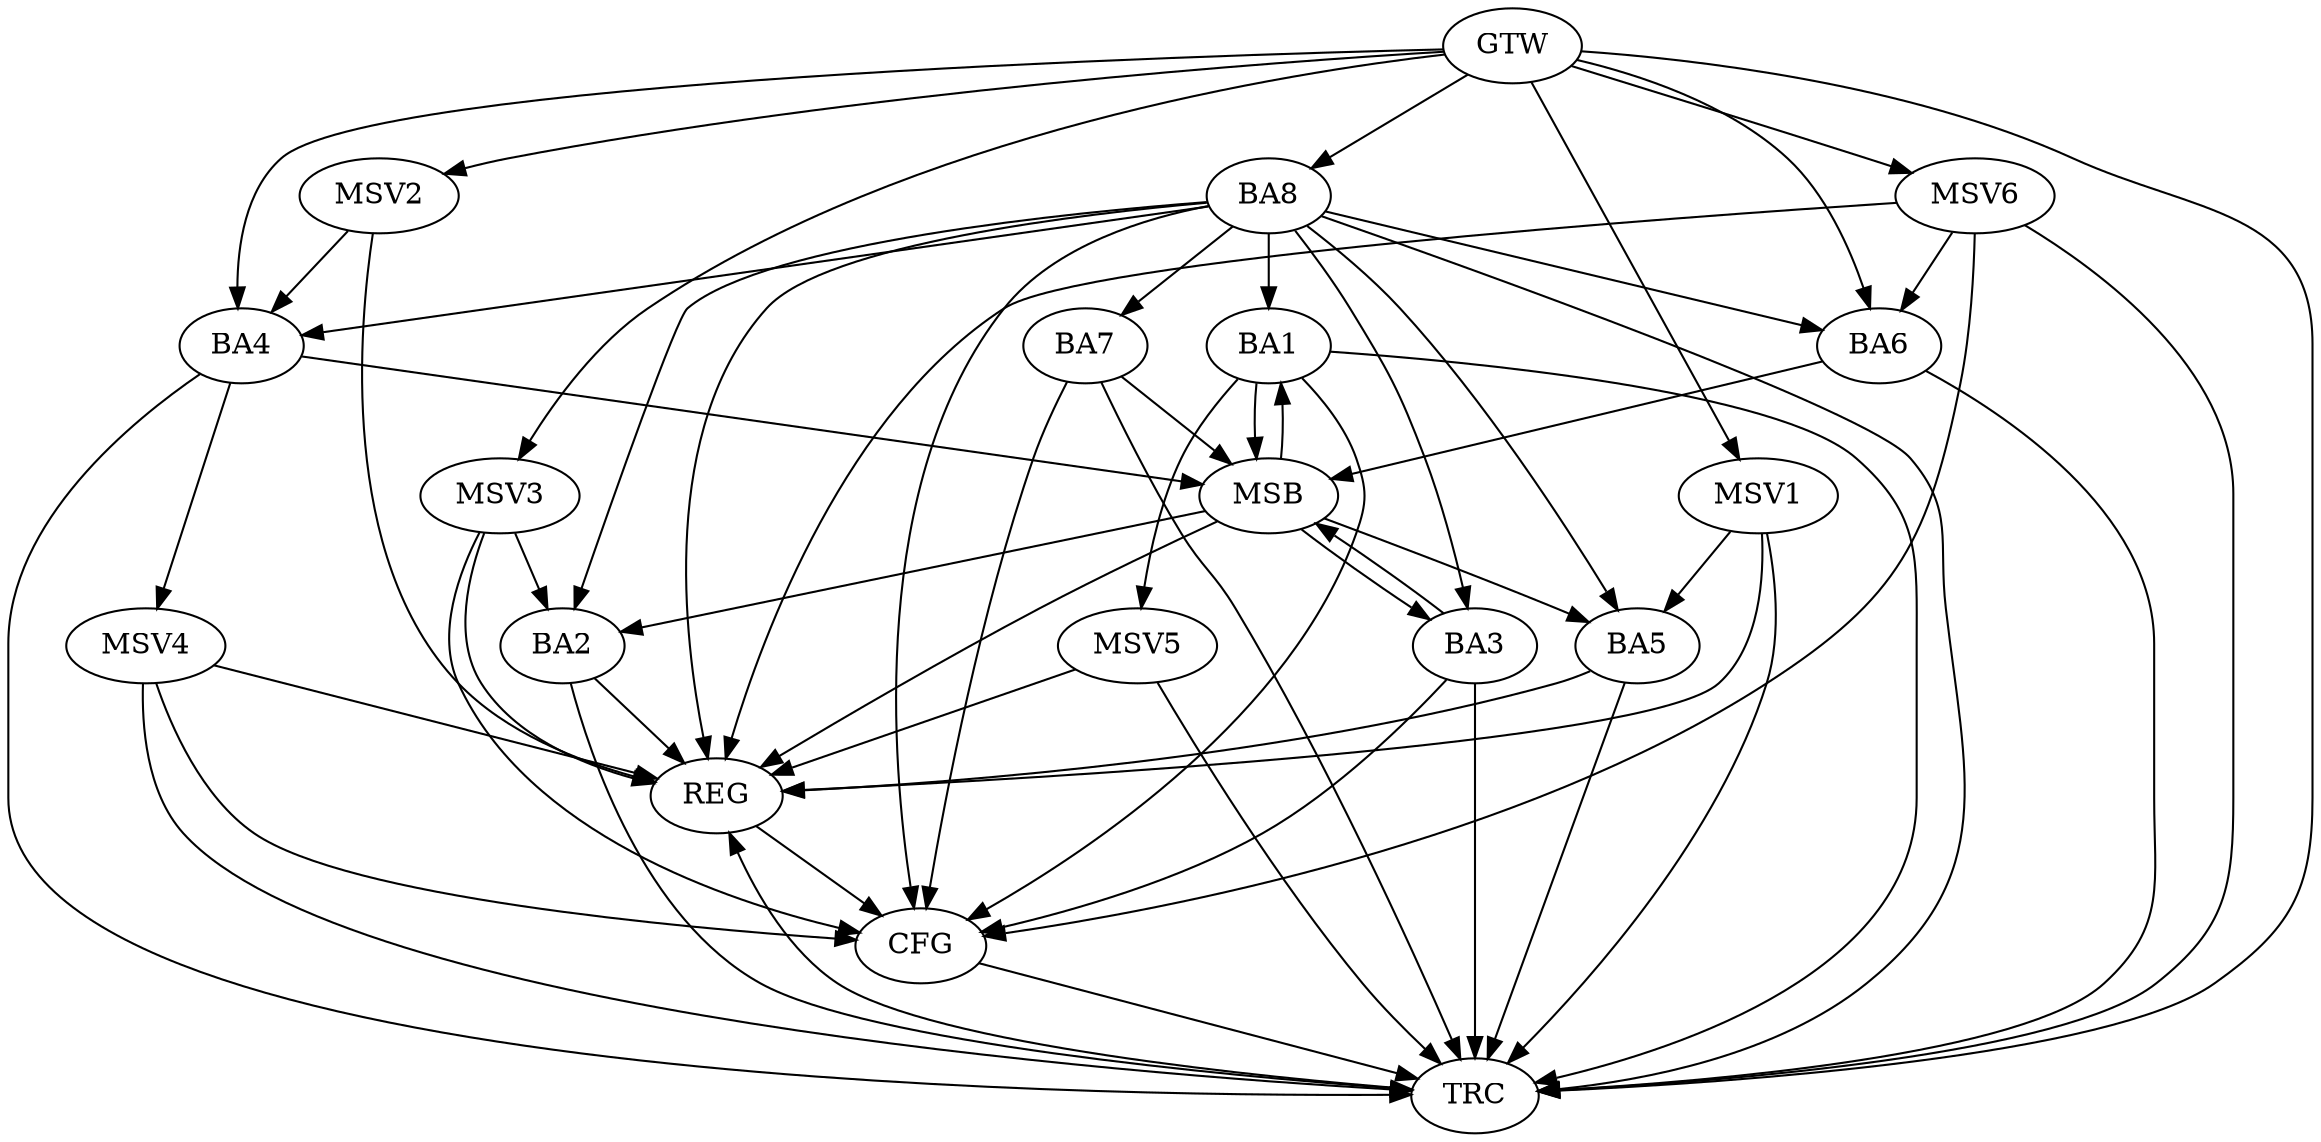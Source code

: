 strict digraph G {
  BA1 [ label="BA1" ];
  BA2 [ label="BA2" ];
  BA3 [ label="BA3" ];
  BA4 [ label="BA4" ];
  BA5 [ label="BA5" ];
  BA6 [ label="BA6" ];
  BA7 [ label="BA7" ];
  BA8 [ label="BA8" ];
  GTW [ label="GTW" ];
  REG [ label="REG" ];
  MSB [ label="MSB" ];
  CFG [ label="CFG" ];
  TRC [ label="TRC" ];
  MSV1 [ label="MSV1" ];
  MSV2 [ label="MSV2" ];
  MSV3 [ label="MSV3" ];
  MSV4 [ label="MSV4" ];
  MSV5 [ label="MSV5" ];
  MSV6 [ label="MSV6" ];
  BA8 -> BA7;
  GTW -> BA4;
  GTW -> BA6;
  GTW -> BA8;
  BA2 -> REG;
  BA5 -> REG;
  BA8 -> REG;
  BA1 -> MSB;
  MSB -> BA2;
  MSB -> REG;
  BA3 -> MSB;
  BA4 -> MSB;
  MSB -> BA1;
  BA6 -> MSB;
  MSB -> BA5;
  BA7 -> MSB;
  MSB -> BA3;
  BA7 -> CFG;
  BA8 -> CFG;
  BA3 -> CFG;
  BA1 -> CFG;
  REG -> CFG;
  BA1 -> TRC;
  BA2 -> TRC;
  BA3 -> TRC;
  BA4 -> TRC;
  BA5 -> TRC;
  BA6 -> TRC;
  BA7 -> TRC;
  BA8 -> TRC;
  GTW -> TRC;
  CFG -> TRC;
  TRC -> REG;
  BA8 -> BA3;
  BA8 -> BA2;
  BA8 -> BA4;
  BA8 -> BA6;
  BA8 -> BA5;
  BA8 -> BA1;
  MSV1 -> BA5;
  GTW -> MSV1;
  MSV1 -> REG;
  MSV1 -> TRC;
  MSV2 -> BA4;
  GTW -> MSV2;
  MSV2 -> REG;
  MSV3 -> BA2;
  GTW -> MSV3;
  MSV3 -> REG;
  MSV3 -> CFG;
  BA4 -> MSV4;
  MSV4 -> REG;
  MSV4 -> TRC;
  MSV4 -> CFG;
  BA1 -> MSV5;
  MSV5 -> REG;
  MSV5 -> TRC;
  MSV6 -> BA6;
  GTW -> MSV6;
  MSV6 -> REG;
  MSV6 -> TRC;
  MSV6 -> CFG;
}
